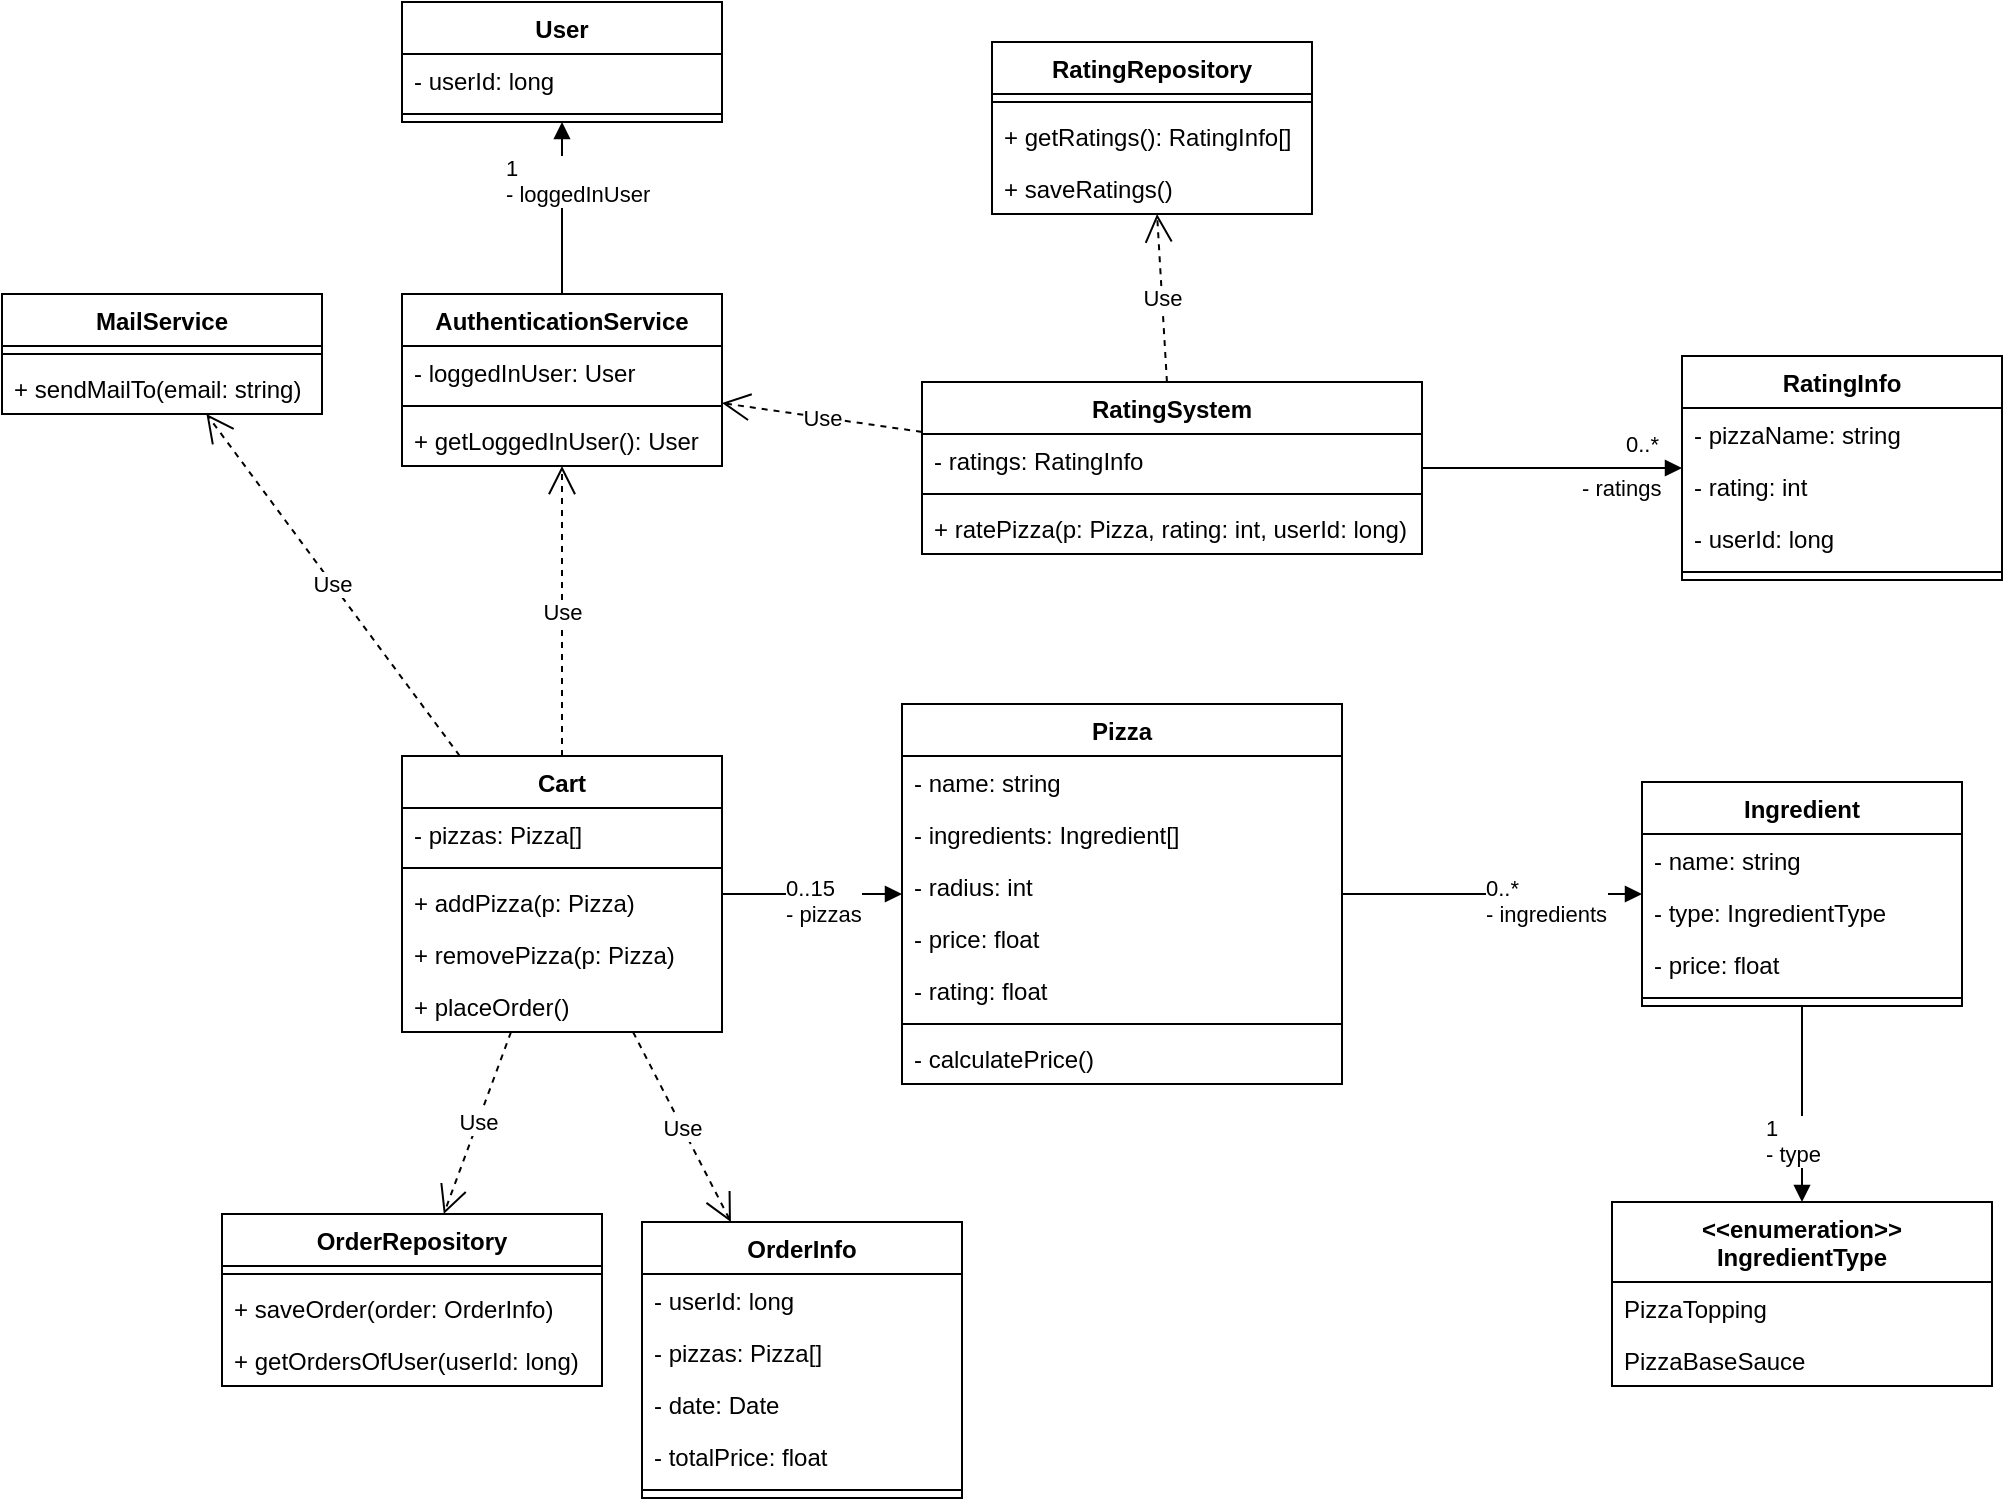 <mxfile version="13.4.2" type="device"><diagram id="5qs9E-LMO9wak-sIErH1" name="Page-1"><mxGraphModel dx="2249" dy="1963" grid="1" gridSize="10" guides="1" tooltips="1" connect="1" arrows="1" fold="1" page="1" pageScale="1" pageWidth="827" pageHeight="1169" math="0" shadow="0"><root><mxCell id="0"/><mxCell id="1" parent="0"/><mxCell id="7TYF7luZMrs2I7I4rsMM-45" value="0..15&lt;br&gt;- pizzas" style="endArrow=block;endFill=1;html=1;edgeStyle=orthogonalEdgeStyle;align=left;verticalAlign=top;fillColor=none;" parent="1" source="7TYF7luZMrs2I7I4rsMM-41" target="7TYF7luZMrs2I7I4rsMM-1" edge="1"><mxGeometry x="-0.333" y="16" relative="1" as="geometry"><mxPoint x="330" y="280" as="sourcePoint"/><mxPoint x="490" y="280" as="targetPoint"/><mxPoint as="offset"/></mxGeometry></mxCell><mxCell id="7TYF7luZMrs2I7I4rsMM-58" value="Use" style="endArrow=open;endSize=12;dashed=1;html=1;" parent="1" source="7TYF7luZMrs2I7I4rsMM-41" target="7TYF7luZMrs2I7I4rsMM-49" edge="1"><mxGeometry width="160" relative="1" as="geometry"><mxPoint x="200" y="170" as="sourcePoint"/><mxPoint x="360" y="170" as="targetPoint"/></mxGeometry></mxCell><mxCell id="7TYF7luZMrs2I7I4rsMM-41" value="Cart" style="swimlane;fontStyle=1;align=center;verticalAlign=top;childLayout=stackLayout;horizontal=1;startSize=26;horizontalStack=0;resizeParent=1;resizeParentMax=0;resizeLast=0;collapsible=1;marginBottom=0;" parent="1" vertex="1"><mxGeometry x="-300" y="197" width="160" height="138" as="geometry"/></mxCell><mxCell id="7TYF7luZMrs2I7I4rsMM-42" value="- pizzas: Pizza[]" style="text;strokeColor=none;fillColor=none;align=left;verticalAlign=top;spacingLeft=4;spacingRight=4;overflow=hidden;rotatable=0;points=[[0,0.5],[1,0.5]];portConstraint=eastwest;" parent="7TYF7luZMrs2I7I4rsMM-41" vertex="1"><mxGeometry y="26" width="160" height="26" as="geometry"/></mxCell><mxCell id="7TYF7luZMrs2I7I4rsMM-43" value="" style="line;strokeWidth=1;fillColor=none;align=left;verticalAlign=middle;spacingTop=-1;spacingLeft=3;spacingRight=3;rotatable=0;labelPosition=right;points=[];portConstraint=eastwest;" parent="7TYF7luZMrs2I7I4rsMM-41" vertex="1"><mxGeometry y="52" width="160" height="8" as="geometry"/></mxCell><mxCell id="7TYF7luZMrs2I7I4rsMM-44" value="+ addPizza(p: Pizza)" style="text;strokeColor=none;fillColor=none;align=left;verticalAlign=top;spacingLeft=4;spacingRight=4;overflow=hidden;rotatable=0;points=[[0,0.5],[1,0.5]];portConstraint=eastwest;" parent="7TYF7luZMrs2I7I4rsMM-41" vertex="1"><mxGeometry y="60" width="160" height="26" as="geometry"/></mxCell><mxCell id="7TYF7luZMrs2I7I4rsMM-47" value="+ removePizza(p: Pizza)" style="text;strokeColor=none;fillColor=none;align=left;verticalAlign=top;spacingLeft=4;spacingRight=4;overflow=hidden;rotatable=0;points=[[0,0.5],[1,0.5]];portConstraint=eastwest;" parent="7TYF7luZMrs2I7I4rsMM-41" vertex="1"><mxGeometry y="86" width="160" height="26" as="geometry"/></mxCell><mxCell id="7TYF7luZMrs2I7I4rsMM-48" value="+ placeOrder()" style="text;strokeColor=none;fillColor=none;align=left;verticalAlign=top;spacingLeft=4;spacingRight=4;overflow=hidden;rotatable=0;points=[[0,0.5],[1,0.5]];portConstraint=eastwest;" parent="7TYF7luZMrs2I7I4rsMM-41" vertex="1"><mxGeometry y="112" width="160" height="26" as="geometry"/></mxCell><mxCell id="7TYF7luZMrs2I7I4rsMM-93" value="Use" style="endArrow=open;endSize=12;dashed=1;html=1;" parent="1" source="7TYF7luZMrs2I7I4rsMM-89" target="7TYF7luZMrs2I7I4rsMM-49" edge="1"><mxGeometry width="160" relative="1" as="geometry"><mxPoint x="-250" y="409" as="sourcePoint"/><mxPoint x="-250" y="360" as="targetPoint"/></mxGeometry></mxCell><mxCell id="7TYF7luZMrs2I7I4rsMM-100" value="- ratings" style="endArrow=block;endFill=1;html=1;edgeStyle=orthogonalEdgeStyle;align=left;verticalAlign=top;" parent="1" source="7TYF7luZMrs2I7I4rsMM-89" target="7TYF7luZMrs2I7I4rsMM-94" edge="1"><mxGeometry x="0.194" y="3" relative="1" as="geometry"><mxPoint x="200" y="190" as="sourcePoint"/><mxPoint x="360" y="190" as="targetPoint"/><mxPoint as="offset"/></mxGeometry></mxCell><mxCell id="7TYF7luZMrs2I7I4rsMM-101" value="0..*" style="edgeLabel;resizable=0;html=1;align=left;verticalAlign=bottom;" parent="7TYF7luZMrs2I7I4rsMM-100" connectable="0" vertex="1"><mxGeometry x="-1" relative="1" as="geometry"><mxPoint x="100" y="-4" as="offset"/></mxGeometry></mxCell><mxCell id="L8j9gKujduH4pcwY7t0t-25" value="1&lt;br&gt;- type" style="endArrow=block;endFill=1;html=1;edgeStyle=orthogonalEdgeStyle;align=left;verticalAlign=top;" parent="1" source="L8j9gKujduH4pcwY7t0t-3" target="7TYF7luZMrs2I7I4rsMM-22" edge="1"><mxGeometry x="-0.02" y="-20" relative="1" as="geometry"><mxPoint x="400" y="470" as="sourcePoint"/><mxPoint x="560" y="470" as="targetPoint"/><mxPoint as="offset"/></mxGeometry></mxCell><mxCell id="L8j9gKujduH4pcwY7t0t-27" value="0..*&lt;br&gt;- ingredients" style="endArrow=block;endFill=1;html=1;edgeStyle=orthogonalEdgeStyle;align=left;verticalAlign=top;" parent="1" source="7TYF7luZMrs2I7I4rsMM-1" target="L8j9gKujduH4pcwY7t0t-3" edge="1"><mxGeometry x="-0.067" y="16" relative="1" as="geometry"><mxPoint x="320" y="180" as="sourcePoint"/><mxPoint x="480" y="180" as="targetPoint"/><mxPoint as="offset"/></mxGeometry></mxCell><mxCell id="7TYF7luZMrs2I7I4rsMM-49" value="AuthenticationService" style="swimlane;fontStyle=1;align=center;verticalAlign=top;childLayout=stackLayout;horizontal=1;startSize=26;horizontalStack=0;resizeParent=1;resizeParentMax=0;resizeLast=0;collapsible=1;marginBottom=0;" parent="1" vertex="1"><mxGeometry x="-300" y="-34" width="160" height="86" as="geometry"/></mxCell><mxCell id="GB_AE7i8E1807byVsnyN-7" value="- loggedInUser: User" style="text;strokeColor=none;fillColor=none;align=left;verticalAlign=top;spacingLeft=4;spacingRight=4;overflow=hidden;rotatable=0;points=[[0,0.5],[1,0.5]];portConstraint=eastwest;" vertex="1" parent="7TYF7luZMrs2I7I4rsMM-49"><mxGeometry y="26" width="160" height="26" as="geometry"/></mxCell><mxCell id="7TYF7luZMrs2I7I4rsMM-51" value="" style="line;strokeWidth=1;fillColor=none;align=left;verticalAlign=middle;spacingTop=-1;spacingLeft=3;spacingRight=3;rotatable=0;labelPosition=right;points=[];portConstraint=eastwest;" parent="7TYF7luZMrs2I7I4rsMM-49" vertex="1"><mxGeometry y="52" width="160" height="8" as="geometry"/></mxCell><mxCell id="GB_AE7i8E1807byVsnyN-1" value="+ getLoggedInUser(): User" style="text;strokeColor=none;fillColor=none;align=left;verticalAlign=top;spacingLeft=4;spacingRight=4;overflow=hidden;rotatable=0;points=[[0,0.5],[1,0.5]];portConstraint=eastwest;" vertex="1" parent="7TYF7luZMrs2I7I4rsMM-49"><mxGeometry y="60" width="160" height="26" as="geometry"/></mxCell><mxCell id="L8j9gKujduH4pcwY7t0t-38" value="Use" style="endArrow=open;endSize=12;dashed=1;html=1;" parent="1" source="7TYF7luZMrs2I7I4rsMM-89" target="L8j9gKujduH4pcwY7t0t-29" edge="1"><mxGeometry width="160" relative="1" as="geometry"><mxPoint x="120" y="-130" as="sourcePoint"/><mxPoint x="280" y="-130" as="targetPoint"/></mxGeometry></mxCell><mxCell id="L8j9gKujduH4pcwY7t0t-46" value="Use" style="endArrow=open;endSize=12;dashed=1;html=1;" parent="1" source="7TYF7luZMrs2I7I4rsMM-41" target="L8j9gKujduH4pcwY7t0t-39" edge="1"><mxGeometry width="160" relative="1" as="geometry"><mxPoint x="120" y="360" as="sourcePoint"/><mxPoint x="280" y="360" as="targetPoint"/></mxGeometry></mxCell><mxCell id="L8j9gKujduH4pcwY7t0t-51" value="Use" style="endArrow=open;endSize=12;dashed=1;html=1;" parent="1" source="7TYF7luZMrs2I7I4rsMM-41" target="L8j9gKujduH4pcwY7t0t-47" edge="1"><mxGeometry width="160" relative="1" as="geometry"><mxPoint x="-150.773" y="345" as="sourcePoint"/><mxPoint x="-69.227" y="440" as="targetPoint"/></mxGeometry></mxCell><mxCell id="L8j9gKujduH4pcwY7t0t-54" value="MailService" style="swimlane;fontStyle=1;align=center;verticalAlign=top;childLayout=stackLayout;horizontal=1;startSize=26;horizontalStack=0;resizeParent=1;resizeParentMax=0;resizeLast=0;collapsible=1;marginBottom=0;" parent="1" vertex="1"><mxGeometry x="-500" y="-34" width="160" height="60" as="geometry"/></mxCell><mxCell id="L8j9gKujduH4pcwY7t0t-56" value="" style="line;strokeWidth=1;fillColor=none;align=left;verticalAlign=middle;spacingTop=-1;spacingLeft=3;spacingRight=3;rotatable=0;labelPosition=right;points=[];portConstraint=eastwest;" parent="L8j9gKujduH4pcwY7t0t-54" vertex="1"><mxGeometry y="26" width="160" height="8" as="geometry"/></mxCell><mxCell id="L8j9gKujduH4pcwY7t0t-57" value="+ sendMailTo(email: string)" style="text;strokeColor=none;fillColor=none;align=left;verticalAlign=top;spacingLeft=4;spacingRight=4;overflow=hidden;rotatable=0;points=[[0,0.5],[1,0.5]];portConstraint=eastwest;" parent="L8j9gKujduH4pcwY7t0t-54" vertex="1"><mxGeometry y="34" width="160" height="26" as="geometry"/></mxCell><mxCell id="L8j9gKujduH4pcwY7t0t-59" value="Use" style="endArrow=open;endSize=12;dashed=1;html=1;" parent="1" source="7TYF7luZMrs2I7I4rsMM-41" target="L8j9gKujduH4pcwY7t0t-54" edge="1"><mxGeometry width="160" relative="1" as="geometry"><mxPoint x="-210" y="207" as="sourcePoint"/><mxPoint x="-210" y="10" as="targetPoint"/></mxGeometry></mxCell><object label="Pizza" id="7TYF7luZMrs2I7I4rsMM-1"><mxCell style="swimlane;fontStyle=1;align=center;verticalAlign=top;childLayout=stackLayout;horizontal=1;startSize=26;horizontalStack=0;resizeParent=1;resizeParentMax=0;resizeLast=0;collapsible=1;marginBottom=0;" parent="1" vertex="1"><mxGeometry x="-50" y="171" width="220" height="190" as="geometry"><mxRectangle x="170" y="210" width="60" height="26" as="alternateBounds"/></mxGeometry></mxCell></object><mxCell id="7TYF7luZMrs2I7I4rsMM-70" value="- name: string" style="text;strokeColor=none;fillColor=none;align=left;verticalAlign=top;spacingLeft=4;spacingRight=4;overflow=hidden;rotatable=0;points=[[0,0.5],[1,0.5]];portConstraint=eastwest;" parent="7TYF7luZMrs2I7I4rsMM-1" vertex="1"><mxGeometry y="26" width="220" height="26" as="geometry"/></mxCell><mxCell id="7TYF7luZMrs2I7I4rsMM-21" value="- ingredients: Ingredient[]" style="text;strokeColor=none;fillColor=none;align=left;verticalAlign=top;spacingLeft=4;spacingRight=4;overflow=hidden;rotatable=0;points=[[0,0.5],[1,0.5]];portConstraint=eastwest;" parent="7TYF7luZMrs2I7I4rsMM-1" vertex="1"><mxGeometry y="52" width="220" height="26" as="geometry"/></mxCell><mxCell id="7TYF7luZMrs2I7I4rsMM-74" value="- radius: int" style="text;strokeColor=none;fillColor=none;align=left;verticalAlign=top;spacingLeft=4;spacingRight=4;overflow=hidden;rotatable=0;points=[[0,0.5],[1,0.5]];portConstraint=eastwest;" parent="7TYF7luZMrs2I7I4rsMM-1" vertex="1"><mxGeometry y="78" width="220" height="26" as="geometry"/></mxCell><mxCell id="7TYF7luZMrs2I7I4rsMM-75" value="- price: float" style="text;strokeColor=none;fillColor=none;align=left;verticalAlign=top;spacingLeft=4;spacingRight=4;overflow=hidden;rotatable=0;points=[[0,0.5],[1,0.5]];portConstraint=eastwest;" parent="7TYF7luZMrs2I7I4rsMM-1" vertex="1"><mxGeometry y="104" width="220" height="26" as="geometry"/></mxCell><mxCell id="7TYF7luZMrs2I7I4rsMM-87" value="- rating: float" style="text;strokeColor=none;fillColor=none;align=left;verticalAlign=top;spacingLeft=4;spacingRight=4;overflow=hidden;rotatable=0;points=[[0,0.5],[1,0.5]];portConstraint=eastwest;" parent="7TYF7luZMrs2I7I4rsMM-1" vertex="1"><mxGeometry y="130" width="220" height="26" as="geometry"/></mxCell><mxCell id="7TYF7luZMrs2I7I4rsMM-3" value="" style="line;strokeWidth=1;fillColor=none;align=left;verticalAlign=middle;spacingTop=-1;spacingLeft=3;spacingRight=3;rotatable=0;labelPosition=right;points=[];portConstraint=eastwest;" parent="7TYF7luZMrs2I7I4rsMM-1" vertex="1"><mxGeometry y="156" width="220" height="8" as="geometry"/></mxCell><mxCell id="7TYF7luZMrs2I7I4rsMM-72" value="- calculatePrice()" style="text;strokeColor=none;fillColor=none;align=left;verticalAlign=top;spacingLeft=4;spacingRight=4;overflow=hidden;rotatable=0;points=[[0,0.5],[1,0.5]];portConstraint=eastwest;" parent="7TYF7luZMrs2I7I4rsMM-1" vertex="1"><mxGeometry y="164" width="220" height="26" as="geometry"/></mxCell><mxCell id="L8j9gKujduH4pcwY7t0t-3" value="Ingredient" style="swimlane;fontStyle=1;align=center;verticalAlign=top;childLayout=stackLayout;horizontal=1;startSize=26;horizontalStack=0;resizeParent=1;resizeParentMax=0;resizeLast=0;collapsible=1;marginBottom=0;" parent="1" vertex="1"><mxGeometry x="320" y="210" width="160" height="112" as="geometry"/></mxCell><mxCell id="L8j9gKujduH4pcwY7t0t-7" value="- name: string" style="text;strokeColor=none;fillColor=none;align=left;verticalAlign=top;spacingLeft=4;spacingRight=4;overflow=hidden;rotatable=0;points=[[0,0.5],[1,0.5]];portConstraint=eastwest;" parent="L8j9gKujduH4pcwY7t0t-3" vertex="1"><mxGeometry y="26" width="160" height="26" as="geometry"/></mxCell><mxCell id="L8j9gKujduH4pcwY7t0t-22" value="- type: IngredientType" style="text;strokeColor=none;fillColor=none;align=left;verticalAlign=top;spacingLeft=4;spacingRight=4;overflow=hidden;rotatable=0;points=[[0,0.5],[1,0.5]];portConstraint=eastwest;" parent="L8j9gKujduH4pcwY7t0t-3" vertex="1"><mxGeometry y="52" width="160" height="26" as="geometry"/></mxCell><mxCell id="L8j9gKujduH4pcwY7t0t-8" value="- price: float" style="text;strokeColor=none;fillColor=none;align=left;verticalAlign=top;spacingLeft=4;spacingRight=4;overflow=hidden;rotatable=0;points=[[0,0.5],[1,0.5]];portConstraint=eastwest;" parent="L8j9gKujduH4pcwY7t0t-3" vertex="1"><mxGeometry y="78" width="160" height="26" as="geometry"/></mxCell><mxCell id="L8j9gKujduH4pcwY7t0t-5" value="" style="line;strokeWidth=1;fillColor=none;align=left;verticalAlign=middle;spacingTop=-1;spacingLeft=3;spacingRight=3;rotatable=0;labelPosition=right;points=[];portConstraint=eastwest;" parent="L8j9gKujduH4pcwY7t0t-3" vertex="1"><mxGeometry y="104" width="160" height="8" as="geometry"/></mxCell><mxCell id="7TYF7luZMrs2I7I4rsMM-22" value="&lt;&lt;enumeration&gt;&gt;&#10;IngredientType" style="swimlane;fontStyle=1;childLayout=stackLayout;horizontal=1;startSize=40;fillColor=none;horizontalStack=0;resizeParent=1;resizeParentMax=0;resizeLast=0;collapsible=1;marginBottom=0;" parent="1" vertex="1"><mxGeometry x="305" y="420" width="190" height="92" as="geometry"/></mxCell><mxCell id="7TYF7luZMrs2I7I4rsMM-23" value="PizzaTopping" style="text;strokeColor=none;fillColor=none;align=left;verticalAlign=top;spacingLeft=4;spacingRight=4;overflow=hidden;rotatable=0;points=[[0,0.5],[1,0.5]];portConstraint=eastwest;" parent="7TYF7luZMrs2I7I4rsMM-22" vertex="1"><mxGeometry y="40" width="190" height="26" as="geometry"/></mxCell><mxCell id="7TYF7luZMrs2I7I4rsMM-24" value="PizzaBaseSauce" style="text;strokeColor=none;fillColor=none;align=left;verticalAlign=top;spacingLeft=4;spacingRight=4;overflow=hidden;rotatable=0;points=[[0,0.5],[1,0.5]];portConstraint=eastwest;" parent="7TYF7luZMrs2I7I4rsMM-22" vertex="1"><mxGeometry y="66" width="190" height="26" as="geometry"/></mxCell><mxCell id="L8j9gKujduH4pcwY7t0t-47" value="OrderRepository" style="swimlane;fontStyle=1;align=center;verticalAlign=top;childLayout=stackLayout;horizontal=1;startSize=26;horizontalStack=0;resizeParent=1;resizeParentMax=0;resizeLast=0;collapsible=1;marginBottom=0;" parent="1" vertex="1"><mxGeometry x="-390" y="426" width="190" height="86" as="geometry"/></mxCell><mxCell id="L8j9gKujduH4pcwY7t0t-49" value="" style="line;strokeWidth=1;fillColor=none;align=left;verticalAlign=middle;spacingTop=-1;spacingLeft=3;spacingRight=3;rotatable=0;labelPosition=right;points=[];portConstraint=eastwest;" parent="L8j9gKujduH4pcwY7t0t-47" vertex="1"><mxGeometry y="26" width="190" height="8" as="geometry"/></mxCell><mxCell id="L8j9gKujduH4pcwY7t0t-50" value="+ saveOrder(order: OrderInfo)" style="text;strokeColor=none;fillColor=none;align=left;verticalAlign=top;spacingLeft=4;spacingRight=4;overflow=hidden;rotatable=0;points=[[0,0.5],[1,0.5]];portConstraint=eastwest;" parent="L8j9gKujduH4pcwY7t0t-47" vertex="1"><mxGeometry y="34" width="190" height="26" as="geometry"/></mxCell><mxCell id="L8j9gKujduH4pcwY7t0t-53" value="+ getOrdersOfUser(userId: long)" style="text;strokeColor=none;fillColor=none;align=left;verticalAlign=top;spacingLeft=4;spacingRight=4;overflow=hidden;rotatable=0;points=[[0,0.5],[1,0.5]];portConstraint=eastwest;" parent="L8j9gKujduH4pcwY7t0t-47" vertex="1"><mxGeometry y="60" width="190" height="26" as="geometry"/></mxCell><mxCell id="L8j9gKujduH4pcwY7t0t-39" value="OrderInfo" style="swimlane;fontStyle=1;align=center;verticalAlign=top;childLayout=stackLayout;horizontal=1;startSize=26;horizontalStack=0;resizeParent=1;resizeParentMax=0;resizeLast=0;collapsible=1;marginBottom=0;" parent="1" vertex="1"><mxGeometry x="-180" y="430" width="160" height="138" as="geometry"/></mxCell><mxCell id="L8j9gKujduH4pcwY7t0t-40" value="- userId: long" style="text;strokeColor=none;fillColor=none;align=left;verticalAlign=top;spacingLeft=4;spacingRight=4;overflow=hidden;rotatable=0;points=[[0,0.5],[1,0.5]];portConstraint=eastwest;" parent="L8j9gKujduH4pcwY7t0t-39" vertex="1"><mxGeometry y="26" width="160" height="26" as="geometry"/></mxCell><mxCell id="L8j9gKujduH4pcwY7t0t-43" value="- pizzas: Pizza[]" style="text;strokeColor=none;fillColor=none;align=left;verticalAlign=top;spacingLeft=4;spacingRight=4;overflow=hidden;rotatable=0;points=[[0,0.5],[1,0.5]];portConstraint=eastwest;" parent="L8j9gKujduH4pcwY7t0t-39" vertex="1"><mxGeometry y="52" width="160" height="26" as="geometry"/></mxCell><mxCell id="L8j9gKujduH4pcwY7t0t-44" value="- date: Date" style="text;strokeColor=none;fillColor=none;align=left;verticalAlign=top;spacingLeft=4;spacingRight=4;overflow=hidden;rotatable=0;points=[[0,0.5],[1,0.5]];portConstraint=eastwest;" parent="L8j9gKujduH4pcwY7t0t-39" vertex="1"><mxGeometry y="78" width="160" height="26" as="geometry"/></mxCell><mxCell id="L8j9gKujduH4pcwY7t0t-45" value="- totalPrice: float" style="text;strokeColor=none;fillColor=none;align=left;verticalAlign=top;spacingLeft=4;spacingRight=4;overflow=hidden;rotatable=0;points=[[0,0.5],[1,0.5]];portConstraint=eastwest;" parent="L8j9gKujduH4pcwY7t0t-39" vertex="1"><mxGeometry y="104" width="160" height="26" as="geometry"/></mxCell><mxCell id="L8j9gKujduH4pcwY7t0t-41" value="" style="line;strokeWidth=1;fillColor=none;align=left;verticalAlign=middle;spacingTop=-1;spacingLeft=3;spacingRight=3;rotatable=0;labelPosition=right;points=[];portConstraint=eastwest;" parent="L8j9gKujduH4pcwY7t0t-39" vertex="1"><mxGeometry y="130" width="160" height="8" as="geometry"/></mxCell><mxCell id="7TYF7luZMrs2I7I4rsMM-89" value="RatingSystem" style="swimlane;fontStyle=1;align=center;verticalAlign=top;childLayout=stackLayout;horizontal=1;startSize=26;horizontalStack=0;resizeParent=1;resizeParentMax=0;resizeLast=0;collapsible=1;marginBottom=0;" parent="1" vertex="1"><mxGeometry x="-40" y="10" width="250" height="86" as="geometry"/></mxCell><mxCell id="7TYF7luZMrs2I7I4rsMM-90" value="- ratings: RatingInfo" style="text;strokeColor=none;fillColor=none;align=left;verticalAlign=top;spacingLeft=4;spacingRight=4;overflow=hidden;rotatable=0;points=[[0,0.5],[1,0.5]];portConstraint=eastwest;" parent="7TYF7luZMrs2I7I4rsMM-89" vertex="1"><mxGeometry y="26" width="250" height="26" as="geometry"/></mxCell><mxCell id="7TYF7luZMrs2I7I4rsMM-91" value="" style="line;strokeWidth=1;fillColor=none;align=left;verticalAlign=middle;spacingTop=-1;spacingLeft=3;spacingRight=3;rotatable=0;labelPosition=right;points=[];portConstraint=eastwest;" parent="7TYF7luZMrs2I7I4rsMM-89" vertex="1"><mxGeometry y="52" width="250" height="8" as="geometry"/></mxCell><mxCell id="7TYF7luZMrs2I7I4rsMM-92" value="+ ratePizza(p: Pizza, rating: int, userId: long)" style="text;strokeColor=none;fillColor=none;align=left;verticalAlign=top;spacingLeft=4;spacingRight=4;overflow=hidden;rotatable=0;points=[[0,0.5],[1,0.5]];portConstraint=eastwest;" parent="7TYF7luZMrs2I7I4rsMM-89" vertex="1"><mxGeometry y="60" width="250" height="26" as="geometry"/></mxCell><mxCell id="7TYF7luZMrs2I7I4rsMM-94" value="RatingInfo" style="swimlane;fontStyle=1;align=center;verticalAlign=top;childLayout=stackLayout;horizontal=1;startSize=26;horizontalStack=0;resizeParent=1;resizeParentMax=0;resizeLast=0;collapsible=1;marginBottom=0;" parent="1" vertex="1"><mxGeometry x="340" y="-3" width="160" height="112" as="geometry"/></mxCell><mxCell id="7TYF7luZMrs2I7I4rsMM-95" value="- pizzaName: string" style="text;strokeColor=none;fillColor=none;align=left;verticalAlign=top;spacingLeft=4;spacingRight=4;overflow=hidden;rotatable=0;points=[[0,0.5],[1,0.5]];portConstraint=eastwest;" parent="7TYF7luZMrs2I7I4rsMM-94" vertex="1"><mxGeometry y="26" width="160" height="26" as="geometry"/></mxCell><mxCell id="7TYF7luZMrs2I7I4rsMM-98" value="- rating: int" style="text;strokeColor=none;fillColor=none;align=left;verticalAlign=top;spacingLeft=4;spacingRight=4;overflow=hidden;rotatable=0;points=[[0,0.5],[1,0.5]];portConstraint=eastwest;" parent="7TYF7luZMrs2I7I4rsMM-94" vertex="1"><mxGeometry y="52" width="160" height="26" as="geometry"/></mxCell><mxCell id="7TYF7luZMrs2I7I4rsMM-99" value="- userId: long" style="text;strokeColor=none;fillColor=none;align=left;verticalAlign=top;spacingLeft=4;spacingRight=4;overflow=hidden;rotatable=0;points=[[0,0.5],[1,0.5]];portConstraint=eastwest;" parent="7TYF7luZMrs2I7I4rsMM-94" vertex="1"><mxGeometry y="78" width="160" height="26" as="geometry"/></mxCell><mxCell id="7TYF7luZMrs2I7I4rsMM-96" value="" style="line;strokeWidth=1;fillColor=none;align=left;verticalAlign=middle;spacingTop=-1;spacingLeft=3;spacingRight=3;rotatable=0;labelPosition=right;points=[];portConstraint=eastwest;" parent="7TYF7luZMrs2I7I4rsMM-94" vertex="1"><mxGeometry y="104" width="160" height="8" as="geometry"/></mxCell><mxCell id="L8j9gKujduH4pcwY7t0t-29" value="RatingRepository" style="swimlane;fontStyle=1;align=center;verticalAlign=top;childLayout=stackLayout;horizontal=1;startSize=26;horizontalStack=0;resizeParent=1;resizeParentMax=0;resizeLast=0;collapsible=1;marginBottom=0;" parent="1" vertex="1"><mxGeometry x="-5" y="-160" width="160" height="86" as="geometry"/></mxCell><mxCell id="L8j9gKujduH4pcwY7t0t-31" value="" style="line;strokeWidth=1;fillColor=none;align=left;verticalAlign=middle;spacingTop=-1;spacingLeft=3;spacingRight=3;rotatable=0;labelPosition=right;points=[];portConstraint=eastwest;" parent="L8j9gKujduH4pcwY7t0t-29" vertex="1"><mxGeometry y="26" width="160" height="8" as="geometry"/></mxCell><mxCell id="L8j9gKujduH4pcwY7t0t-32" value="+ getRatings(): RatingInfo[]" style="text;strokeColor=none;fillColor=none;align=left;verticalAlign=top;spacingLeft=4;spacingRight=4;overflow=hidden;rotatable=0;points=[[0,0.5],[1,0.5]];portConstraint=eastwest;" parent="L8j9gKujduH4pcwY7t0t-29" vertex="1"><mxGeometry y="34" width="160" height="26" as="geometry"/></mxCell><mxCell id="L8j9gKujduH4pcwY7t0t-37" value="+ saveRatings()" style="text;strokeColor=none;fillColor=none;align=left;verticalAlign=top;spacingLeft=4;spacingRight=4;overflow=hidden;rotatable=0;points=[[0,0.5],[1,0.5]];portConstraint=eastwest;" parent="L8j9gKujduH4pcwY7t0t-29" vertex="1"><mxGeometry y="60" width="160" height="26" as="geometry"/></mxCell><mxCell id="GB_AE7i8E1807byVsnyN-6" value="1&lt;br&gt;- loggedInUser" style="endArrow=block;endFill=1;html=1;edgeStyle=orthogonalEdgeStyle;align=left;verticalAlign=top;fillColor=none;" edge="1" parent="1" source="7TYF7luZMrs2I7I4rsMM-49" target="GB_AE7i8E1807byVsnyN-2"><mxGeometry x="0.767" y="30" relative="1" as="geometry"><mxPoint x="-130" y="276" as="sourcePoint"/><mxPoint x="-40" y="276" as="targetPoint"/><mxPoint as="offset"/></mxGeometry></mxCell><mxCell id="GB_AE7i8E1807byVsnyN-2" value="User" style="swimlane;fontStyle=1;align=center;verticalAlign=top;childLayout=stackLayout;horizontal=1;startSize=26;horizontalStack=0;resizeParent=1;resizeParentMax=0;resizeLast=0;collapsible=1;marginBottom=0;" vertex="1" parent="1"><mxGeometry x="-300" y="-180" width="160" height="60" as="geometry"/></mxCell><mxCell id="GB_AE7i8E1807byVsnyN-3" value="- userId: long" style="text;strokeColor=none;fillColor=none;align=left;verticalAlign=top;spacingLeft=4;spacingRight=4;overflow=hidden;rotatable=0;points=[[0,0.5],[1,0.5]];portConstraint=eastwest;" vertex="1" parent="GB_AE7i8E1807byVsnyN-2"><mxGeometry y="26" width="160" height="26" as="geometry"/></mxCell><mxCell id="GB_AE7i8E1807byVsnyN-4" value="" style="line;strokeWidth=1;fillColor=none;align=left;verticalAlign=middle;spacingTop=-1;spacingLeft=3;spacingRight=3;rotatable=0;labelPosition=right;points=[];portConstraint=eastwest;" vertex="1" parent="GB_AE7i8E1807byVsnyN-2"><mxGeometry y="52" width="160" height="8" as="geometry"/></mxCell></root></mxGraphModel></diagram></mxfile>
